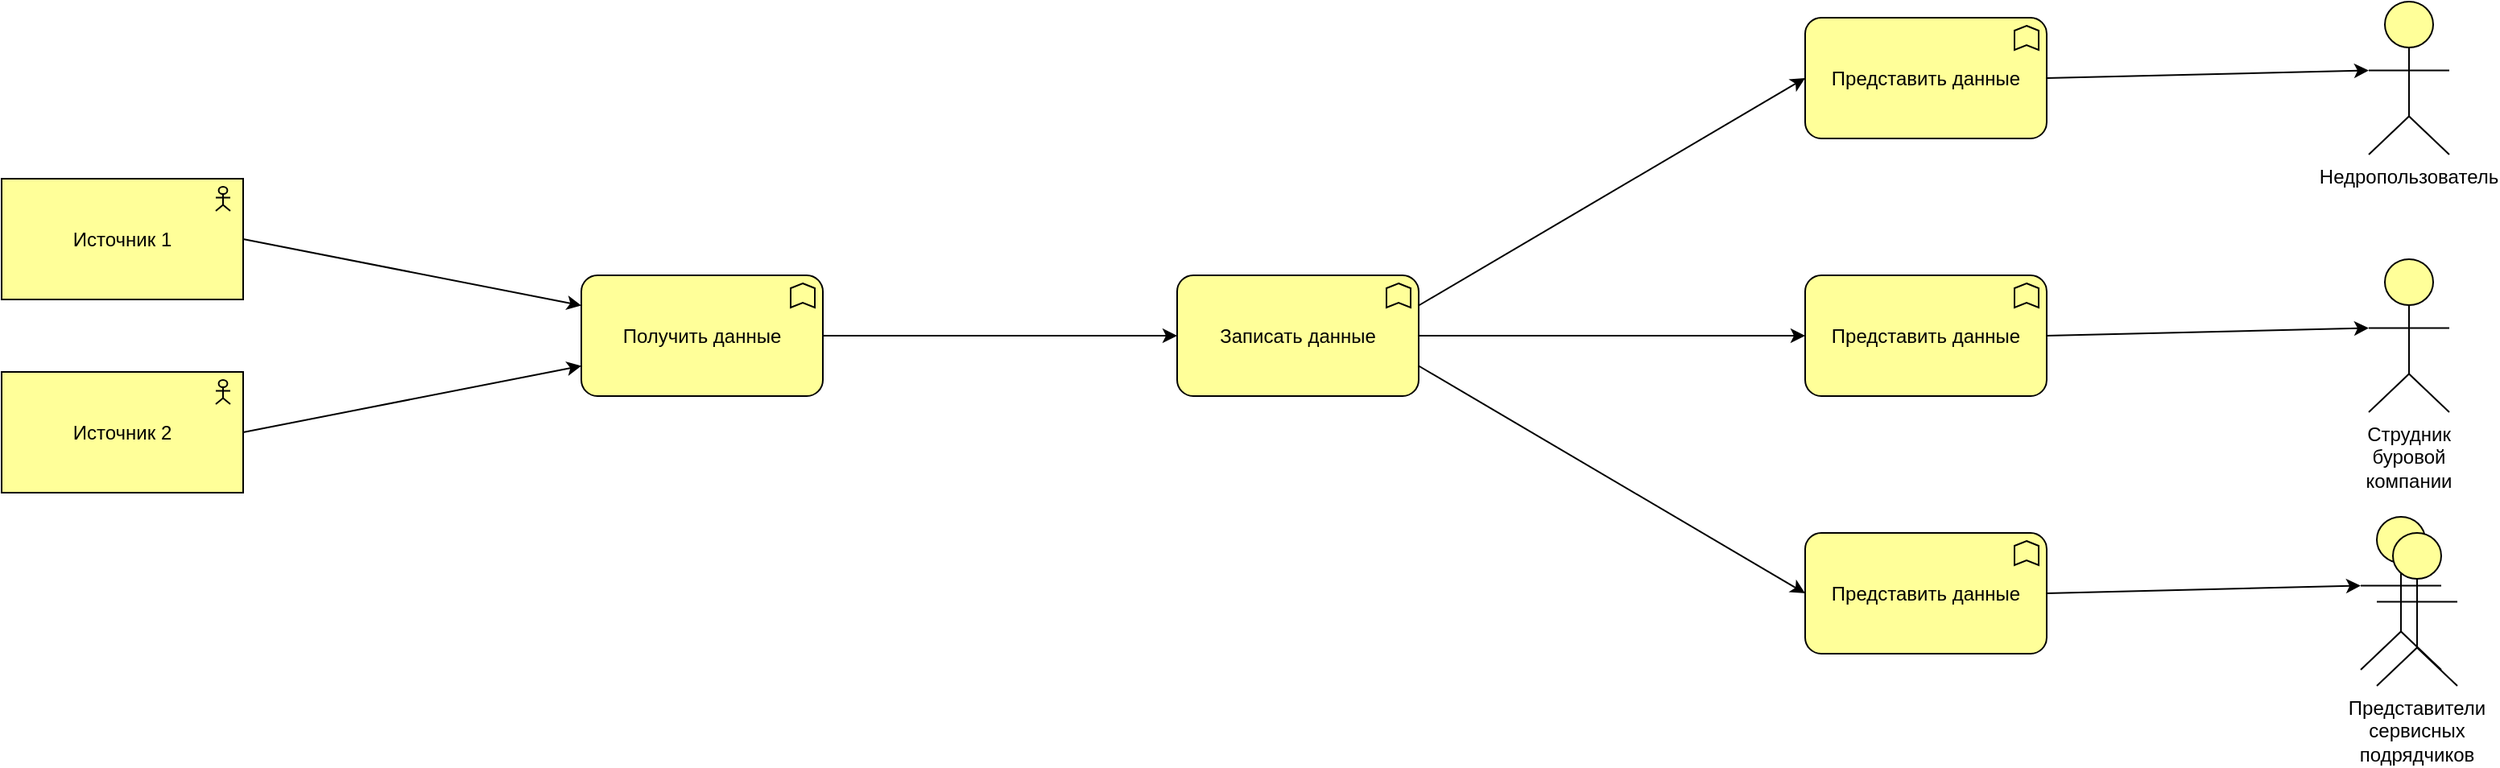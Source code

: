 <mxfile version="22.1.2" type="device">
  <diagram name="Страница — 1" id="eT2gAs6k3GU1KRKO2VG1">
    <mxGraphModel dx="1668" dy="1252" grid="1" gridSize="10" guides="1" tooltips="1" connect="1" arrows="1" fold="1" page="1" pageScale="1" pageWidth="1100" pageHeight="850" math="0" shadow="0">
      <root>
        <mxCell id="0" />
        <mxCell id="1" parent="0" />
        <mxCell id="hTMxFZ1-8aQElemXxSCZ-1" value="Получить данные" style="html=1;outlineConnect=0;whiteSpace=wrap;fillColor=#ffff99;shape=mxgraph.archimate3.application;appType=func;archiType=rounded;" vertex="1" parent="1">
          <mxGeometry x="390" y="460" width="150" height="75" as="geometry" />
        </mxCell>
        <mxCell id="hTMxFZ1-8aQElemXxSCZ-3" value="Источник 1" style="html=1;outlineConnect=0;whiteSpace=wrap;fillColor=#ffff99;shape=mxgraph.archimate3.application;appType=actor;archiType=square;" vertex="1" parent="1">
          <mxGeometry x="30" y="400" width="150" height="75" as="geometry" />
        </mxCell>
        <mxCell id="hTMxFZ1-8aQElemXxSCZ-4" value="Источник 2" style="html=1;outlineConnect=0;whiteSpace=wrap;fillColor=#ffff99;shape=mxgraph.archimate3.application;appType=actor;archiType=square;" vertex="1" parent="1">
          <mxGeometry x="30" y="520" width="150" height="75" as="geometry" />
        </mxCell>
        <mxCell id="hTMxFZ1-8aQElemXxSCZ-7" value="Записать данные" style="html=1;outlineConnect=0;whiteSpace=wrap;fillColor=#ffff99;shape=mxgraph.archimate3.application;appType=func;archiType=rounded;" vertex="1" parent="1">
          <mxGeometry x="760" y="460" width="150" height="75" as="geometry" />
        </mxCell>
        <mxCell id="hTMxFZ1-8aQElemXxSCZ-8" value="Представить данные" style="html=1;outlineConnect=0;whiteSpace=wrap;fillColor=#ffff99;shape=mxgraph.archimate3.application;appType=func;archiType=rounded;" vertex="1" parent="1">
          <mxGeometry x="1150" y="300" width="150" height="75" as="geometry" />
        </mxCell>
        <mxCell id="hTMxFZ1-8aQElemXxSCZ-9" value="Недропользователь" style="html=1;outlineConnect=0;whiteSpace=wrap;fillColor=#ffff99;verticalLabelPosition=bottom;verticalAlign=top;align=center;shape=mxgraph.archimate3.actor;" vertex="1" parent="1">
          <mxGeometry x="1500" y="290" width="50" height="95" as="geometry" />
        </mxCell>
        <mxCell id="hTMxFZ1-8aQElemXxSCZ-10" value="Струдник буровой компании" style="html=1;outlineConnect=0;whiteSpace=wrap;fillColor=#ffff99;verticalLabelPosition=bottom;verticalAlign=top;align=center;shape=mxgraph.archimate3.actor;" vertex="1" parent="1">
          <mxGeometry x="1500" y="450" width="50" height="95" as="geometry" />
        </mxCell>
        <mxCell id="hTMxFZ1-8aQElemXxSCZ-11" value="" style="html=1;outlineConnect=0;whiteSpace=wrap;fillColor=#ffff99;verticalLabelPosition=bottom;verticalAlign=top;align=center;shape=mxgraph.archimate3.actor;" vertex="1" parent="1">
          <mxGeometry x="1495" y="610" width="50" height="95" as="geometry" />
        </mxCell>
        <mxCell id="hTMxFZ1-8aQElemXxSCZ-12" value="Представители сервисных подрядчиков" style="html=1;outlineConnect=0;whiteSpace=wrap;fillColor=#ffff99;verticalLabelPosition=bottom;verticalAlign=top;align=center;shape=mxgraph.archimate3.actor;" vertex="1" parent="1">
          <mxGeometry x="1505" y="620" width="50" height="95" as="geometry" />
        </mxCell>
        <mxCell id="hTMxFZ1-8aQElemXxSCZ-13" value="Представить данные" style="html=1;outlineConnect=0;whiteSpace=wrap;fillColor=#ffff99;shape=mxgraph.archimate3.application;appType=func;archiType=rounded;" vertex="1" parent="1">
          <mxGeometry x="1150" y="460" width="150" height="75" as="geometry" />
        </mxCell>
        <mxCell id="hTMxFZ1-8aQElemXxSCZ-14" value="Представить данные" style="html=1;outlineConnect=0;whiteSpace=wrap;fillColor=#ffff99;shape=mxgraph.archimate3.application;appType=func;archiType=rounded;" vertex="1" parent="1">
          <mxGeometry x="1150" y="620" width="150" height="75" as="geometry" />
        </mxCell>
        <mxCell id="hTMxFZ1-8aQElemXxSCZ-15" value="" style="endArrow=classic;html=1;rounded=0;exitX=1;exitY=0.5;exitDx=0;exitDy=0;exitPerimeter=0;entryX=0;entryY=0.25;entryDx=0;entryDy=0;entryPerimeter=0;" edge="1" parent="1" source="hTMxFZ1-8aQElemXxSCZ-3" target="hTMxFZ1-8aQElemXxSCZ-1">
          <mxGeometry width="50" height="50" relative="1" as="geometry">
            <mxPoint x="790" y="650" as="sourcePoint" />
            <mxPoint x="840" y="600" as="targetPoint" />
          </mxGeometry>
        </mxCell>
        <mxCell id="hTMxFZ1-8aQElemXxSCZ-16" value="" style="endArrow=classic;html=1;rounded=0;exitX=1;exitY=0.5;exitDx=0;exitDy=0;exitPerimeter=0;entryX=0;entryY=0.75;entryDx=0;entryDy=0;entryPerimeter=0;" edge="1" parent="1" source="hTMxFZ1-8aQElemXxSCZ-4" target="hTMxFZ1-8aQElemXxSCZ-1">
          <mxGeometry width="50" height="50" relative="1" as="geometry">
            <mxPoint x="190" y="447" as="sourcePoint" />
            <mxPoint x="320" y="489" as="targetPoint" />
          </mxGeometry>
        </mxCell>
        <mxCell id="hTMxFZ1-8aQElemXxSCZ-17" value="" style="endArrow=classic;html=1;rounded=0;exitX=1;exitY=0.5;exitDx=0;exitDy=0;exitPerimeter=0;entryX=0;entryY=0.5;entryDx=0;entryDy=0;entryPerimeter=0;" edge="1" parent="1" source="hTMxFZ1-8aQElemXxSCZ-1" target="hTMxFZ1-8aQElemXxSCZ-7">
          <mxGeometry width="50" height="50" relative="1" as="geometry">
            <mxPoint x="180" y="437" as="sourcePoint" />
            <mxPoint x="590" y="497.5" as="targetPoint" />
          </mxGeometry>
        </mxCell>
        <mxCell id="hTMxFZ1-8aQElemXxSCZ-19" value="" style="endArrow=classic;html=1;rounded=0;exitX=1;exitY=0.25;exitDx=0;exitDy=0;exitPerimeter=0;entryX=0;entryY=0.5;entryDx=0;entryDy=0;entryPerimeter=0;" edge="1" parent="1" source="hTMxFZ1-8aQElemXxSCZ-7" target="hTMxFZ1-8aQElemXxSCZ-8">
          <mxGeometry width="50" height="50" relative="1" as="geometry">
            <mxPoint x="180" y="437" as="sourcePoint" />
            <mxPoint x="310" y="479" as="targetPoint" />
          </mxGeometry>
        </mxCell>
        <mxCell id="hTMxFZ1-8aQElemXxSCZ-20" value="" style="endArrow=classic;html=1;rounded=0;exitX=1;exitY=0.5;exitDx=0;exitDy=0;exitPerimeter=0;entryX=0;entryY=0.5;entryDx=0;entryDy=0;entryPerimeter=0;" edge="1" parent="1" source="hTMxFZ1-8aQElemXxSCZ-7" target="hTMxFZ1-8aQElemXxSCZ-13">
          <mxGeometry width="50" height="50" relative="1" as="geometry">
            <mxPoint x="190" y="447" as="sourcePoint" />
            <mxPoint x="320" y="489" as="targetPoint" />
          </mxGeometry>
        </mxCell>
        <mxCell id="hTMxFZ1-8aQElemXxSCZ-21" value="" style="endArrow=classic;html=1;rounded=0;exitX=1;exitY=0.75;exitDx=0;exitDy=0;exitPerimeter=0;entryX=0;entryY=0.5;entryDx=0;entryDy=0;entryPerimeter=0;" edge="1" parent="1" source="hTMxFZ1-8aQElemXxSCZ-7" target="hTMxFZ1-8aQElemXxSCZ-14">
          <mxGeometry width="50" height="50" relative="1" as="geometry">
            <mxPoint x="180" y="437" as="sourcePoint" />
            <mxPoint x="310" y="479" as="targetPoint" />
          </mxGeometry>
        </mxCell>
        <mxCell id="hTMxFZ1-8aQElemXxSCZ-22" value="" style="endArrow=classic;html=1;rounded=0;exitX=1;exitY=0.5;exitDx=0;exitDy=0;exitPerimeter=0;entryX=0;entryY=0.45;entryDx=0;entryDy=0;entryPerimeter=0;" edge="1" parent="1" source="hTMxFZ1-8aQElemXxSCZ-8" target="hTMxFZ1-8aQElemXxSCZ-9">
          <mxGeometry width="50" height="50" relative="1" as="geometry">
            <mxPoint x="180" y="437" as="sourcePoint" />
            <mxPoint x="310" y="479" as="targetPoint" />
          </mxGeometry>
        </mxCell>
        <mxCell id="hTMxFZ1-8aQElemXxSCZ-23" value="" style="endArrow=classic;html=1;rounded=0;exitX=1;exitY=0.5;exitDx=0;exitDy=0;exitPerimeter=0;entryX=0;entryY=0.45;entryDx=0;entryDy=0;entryPerimeter=0;" edge="1" parent="1" source="hTMxFZ1-8aQElemXxSCZ-13" target="hTMxFZ1-8aQElemXxSCZ-10">
          <mxGeometry width="50" height="50" relative="1" as="geometry">
            <mxPoint x="180" y="437" as="sourcePoint" />
            <mxPoint x="310" y="479" as="targetPoint" />
          </mxGeometry>
        </mxCell>
        <mxCell id="hTMxFZ1-8aQElemXxSCZ-24" value="" style="endArrow=classic;html=1;rounded=0;exitX=1;exitY=0.5;exitDx=0;exitDy=0;exitPerimeter=0;entryX=0;entryY=0.45;entryDx=0;entryDy=0;entryPerimeter=0;" edge="1" parent="1" source="hTMxFZ1-8aQElemXxSCZ-14" target="hTMxFZ1-8aQElemXxSCZ-11">
          <mxGeometry width="50" height="50" relative="1" as="geometry">
            <mxPoint x="180" y="437" as="sourcePoint" />
            <mxPoint x="310" y="479" as="targetPoint" />
          </mxGeometry>
        </mxCell>
        <mxCell id="hTMxFZ1-8aQElemXxSCZ-25" style="edgeStyle=orthogonalEdgeStyle;rounded=0;orthogonalLoop=1;jettySize=auto;html=1;exitX=0.5;exitY=1;exitDx=0;exitDy=0;exitPerimeter=0;" edge="1" parent="1" source="hTMxFZ1-8aQElemXxSCZ-14" target="hTMxFZ1-8aQElemXxSCZ-14">
          <mxGeometry relative="1" as="geometry" />
        </mxCell>
      </root>
    </mxGraphModel>
  </diagram>
</mxfile>
